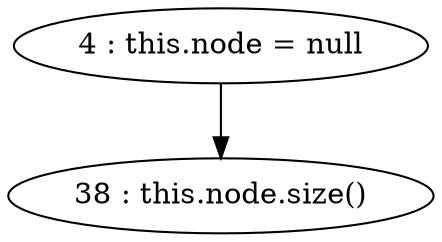 digraph G {
"4 : this.node = null"
"4 : this.node = null" -> "38 : this.node.size()"
"38 : this.node.size()"
}